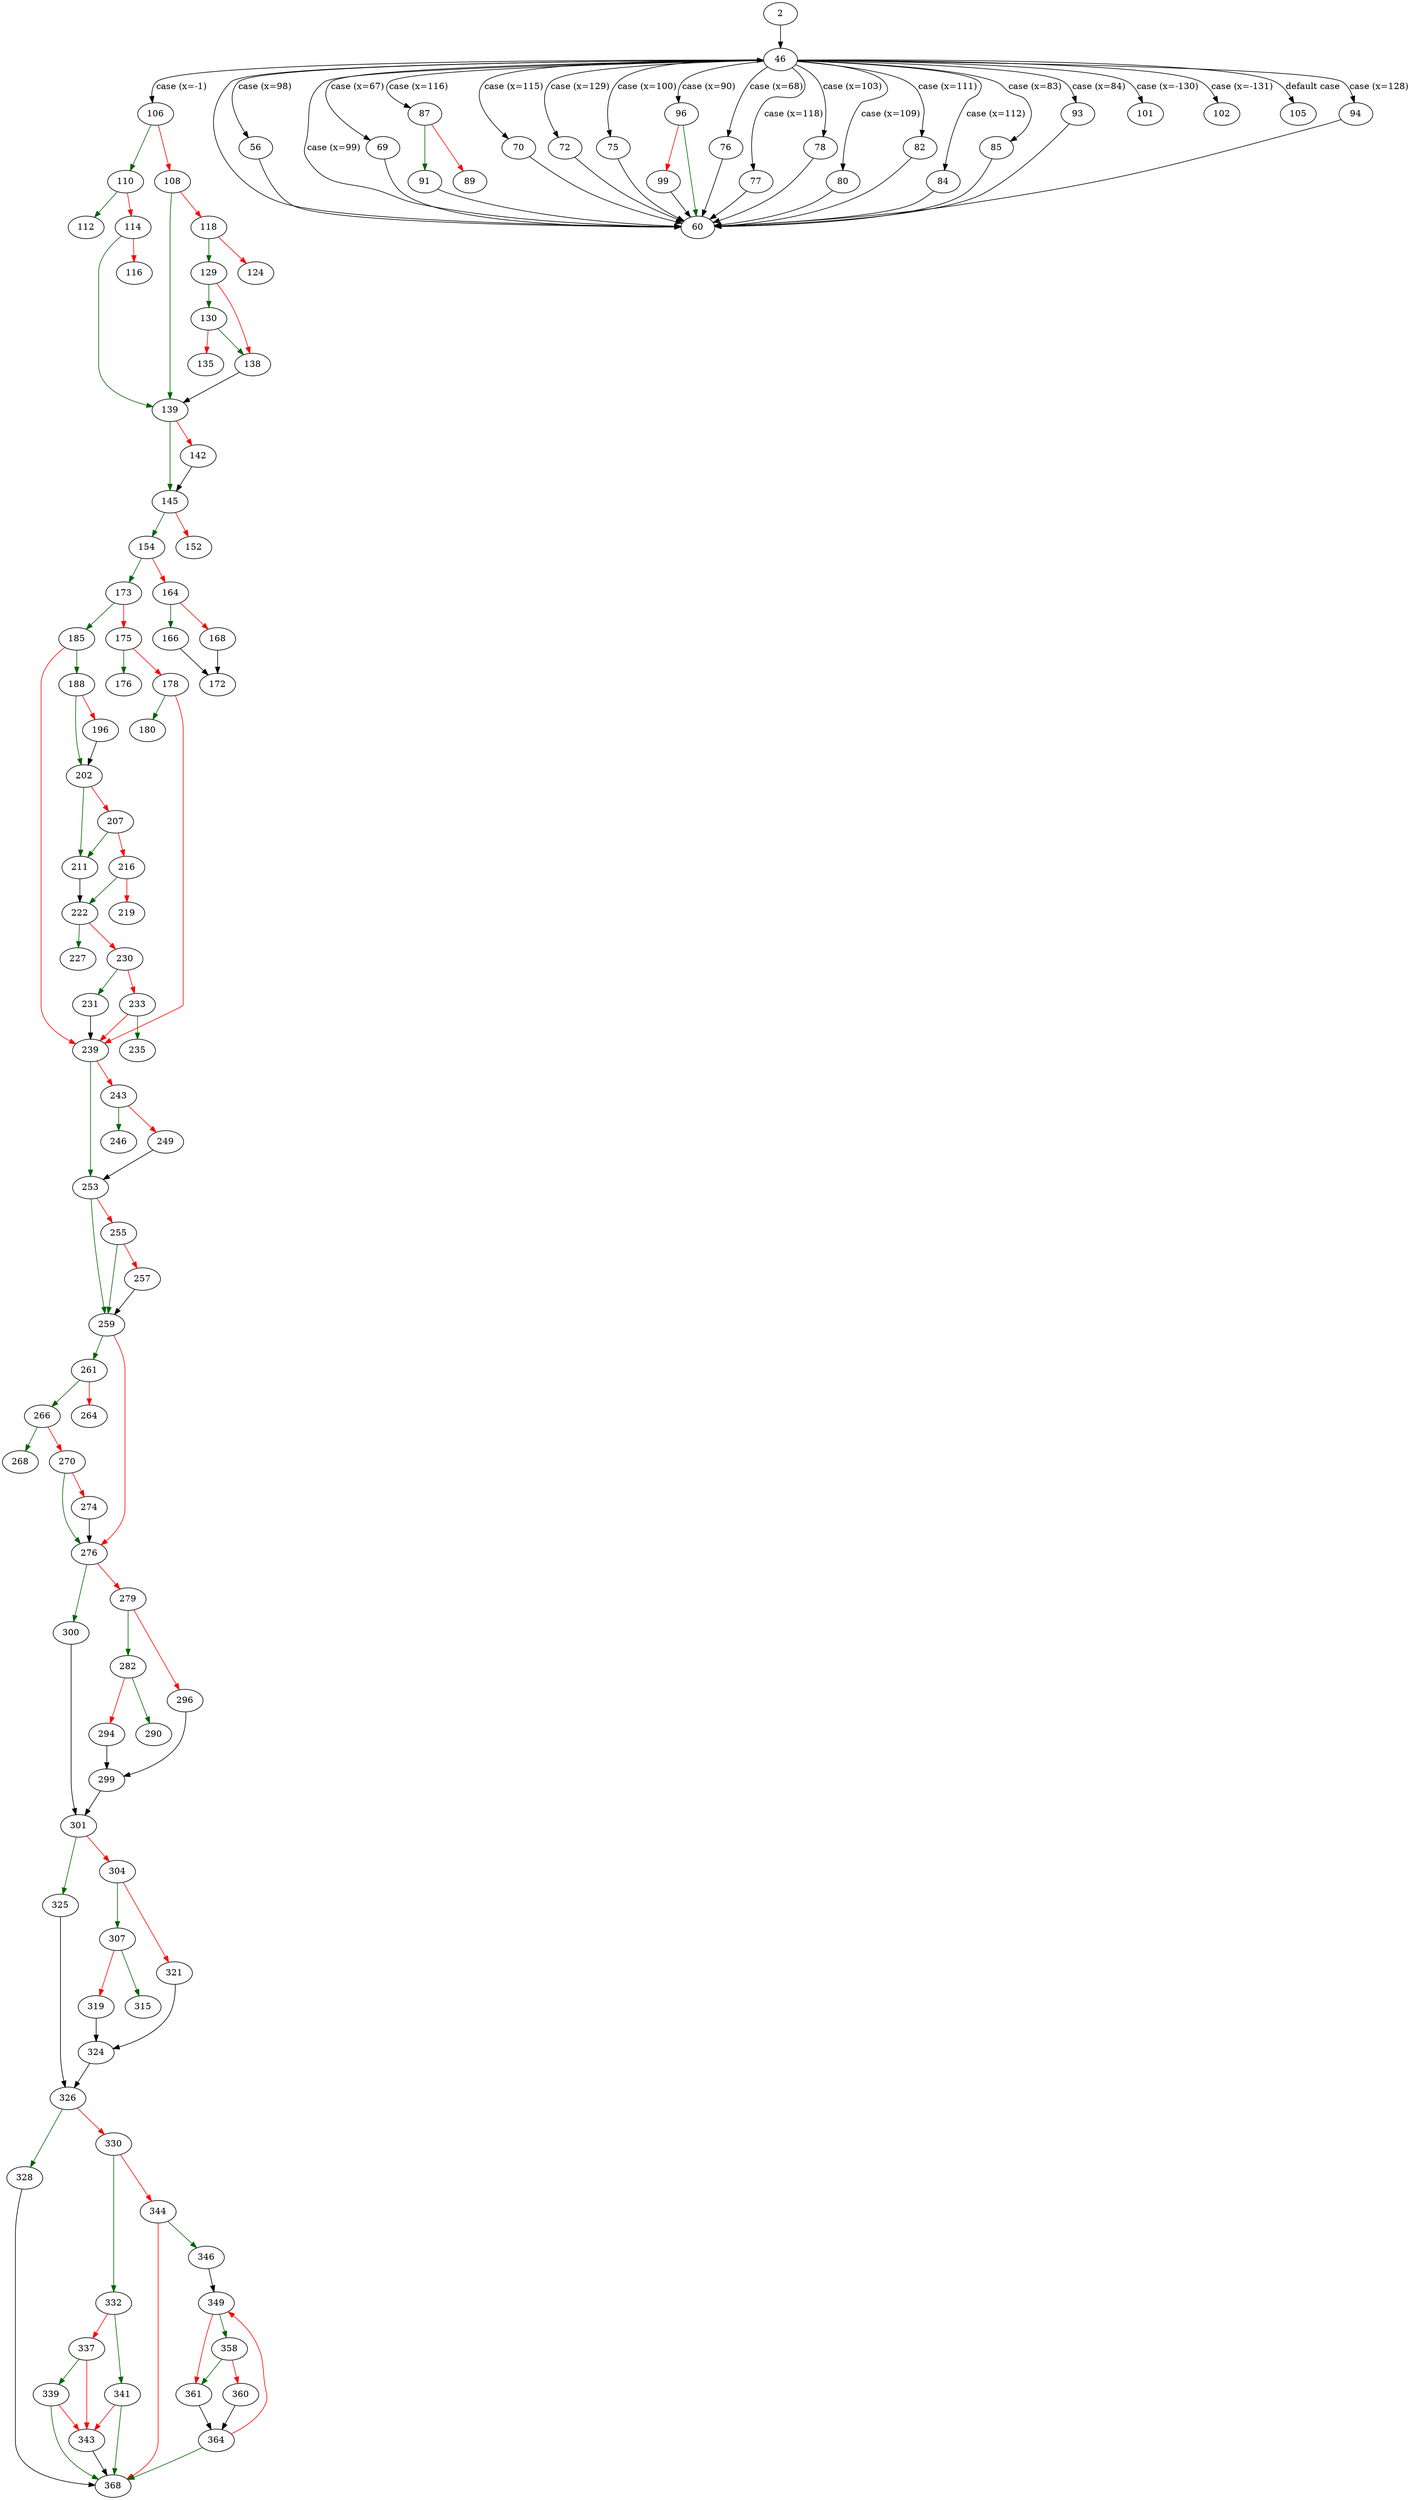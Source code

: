 strict digraph "main" {
	// Node definitions.
	2 [entry=true];
	46;
	106;
	56;
	60;
	69;
	70;
	72;
	75;
	76;
	77;
	78;
	80;
	82;
	84;
	85;
	87;
	93;
	94;
	96;
	101;
	102;
	105;
	91;
	89;
	99;
	110;
	108;
	139;
	118;
	112;
	114;
	116;
	129;
	124;
	130;
	138;
	135;
	145;
	142;
	154;
	152;
	173;
	164;
	166;
	168;
	172;
	185;
	175;
	176;
	178;
	180;
	239;
	188;
	202;
	196;
	211;
	207;
	216;
	222;
	219;
	227;
	230;
	231;
	233;
	235;
	253;
	243;
	246;
	249;
	259;
	255;
	257;
	261;
	276;
	266;
	264;
	268;
	270;
	274;
	300;
	279;
	282;
	296;
	290;
	294;
	299;
	301;
	325;
	304;
	307;
	321;
	315;
	319;
	324;
	326;
	328;
	330;
	368;
	332;
	344;
	341;
	337;
	339;
	343;
	346;
	349;
	358;
	361;
	360;
	364;

	// Edge definitions.
	2 -> 46;
	46 -> 106 [
		cond="case (x=-1)"
		label="case (x=-1)"
	];
	46 -> 56 [
		cond="case (x=98)"
		label="case (x=98)"
	];
	46 -> 60 [
		cond="case (x=99)"
		label="case (x=99)"
	];
	46 -> 69 [
		cond="case (x=67)"
		label="case (x=67)"
	];
	46 -> 70 [
		cond="case (x=115)"
		label="case (x=115)"
	];
	46 -> 72 [
		cond="case (x=129)"
		label="case (x=129)"
	];
	46 -> 75 [
		cond="case (x=100)"
		label="case (x=100)"
	];
	46 -> 76 [
		cond="case (x=68)"
		label="case (x=68)"
	];
	46 -> 77 [
		cond="case (x=118)"
		label="case (x=118)"
	];
	46 -> 78 [
		cond="case (x=103)"
		label="case (x=103)"
	];
	46 -> 80 [
		cond="case (x=109)"
		label="case (x=109)"
	];
	46 -> 82 [
		cond="case (x=111)"
		label="case (x=111)"
	];
	46 -> 84 [
		cond="case (x=112)"
		label="case (x=112)"
	];
	46 -> 85 [
		cond="case (x=83)"
		label="case (x=83)"
	];
	46 -> 87 [
		cond="case (x=116)"
		label="case (x=116)"
	];
	46 -> 93 [
		cond="case (x=84)"
		label="case (x=84)"
	];
	46 -> 94 [
		cond="case (x=128)"
		label="case (x=128)"
	];
	46 -> 96 [
		cond="case (x=90)"
		label="case (x=90)"
	];
	46 -> 101 [
		cond="case (x=-130)"
		label="case (x=-130)"
	];
	46 -> 102 [
		cond="case (x=-131)"
		label="case (x=-131)"
	];
	46 -> 105 [
		cond="default case"
		label="default case"
	];
	106 -> 110 [
		color=darkgreen
		cond=true
	];
	106 -> 108 [
		color=red
		cond=false
	];
	56 -> 60;
	60 -> 46;
	69 -> 60;
	70 -> 60;
	72 -> 60;
	75 -> 60;
	76 -> 60;
	77 -> 60;
	78 -> 60;
	80 -> 60;
	82 -> 60;
	84 -> 60;
	85 -> 60;
	87 -> 91 [
		color=darkgreen
		cond=true
	];
	87 -> 89 [
		color=red
		cond=false
	];
	93 -> 60;
	94 -> 60;
	96 -> 60 [
		color=darkgreen
		cond=true
	];
	96 -> 99 [
		color=red
		cond=false
	];
	91 -> 60;
	99 -> 60;
	110 -> 112 [
		color=darkgreen
		cond=true
	];
	110 -> 114 [
		color=red
		cond=false
	];
	108 -> 139 [
		color=darkgreen
		cond=true
	];
	108 -> 118 [
		color=red
		cond=false
	];
	139 -> 145 [
		color=darkgreen
		cond=true
	];
	139 -> 142 [
		color=red
		cond=false
	];
	118 -> 129 [
		color=darkgreen
		cond=true
	];
	118 -> 124 [
		color=red
		cond=false
	];
	114 -> 139 [
		color=darkgreen
		cond=true
	];
	114 -> 116 [
		color=red
		cond=false
	];
	129 -> 130 [
		color=darkgreen
		cond=true
	];
	129 -> 138 [
		color=red
		cond=false
	];
	130 -> 138 [
		color=darkgreen
		cond=true
	];
	130 -> 135 [
		color=red
		cond=false
	];
	138 -> 139;
	145 -> 154 [
		color=darkgreen
		cond=true
	];
	145 -> 152 [
		color=red
		cond=false
	];
	142 -> 145;
	154 -> 173 [
		color=darkgreen
		cond=true
	];
	154 -> 164 [
		color=red
		cond=false
	];
	173 -> 185 [
		color=darkgreen
		cond=true
	];
	173 -> 175 [
		color=red
		cond=false
	];
	164 -> 166 [
		color=darkgreen
		cond=true
	];
	164 -> 168 [
		color=red
		cond=false
	];
	166 -> 172;
	168 -> 172;
	185 -> 239 [
		color=red
		cond=false
	];
	185 -> 188 [
		color=darkgreen
		cond=true
	];
	175 -> 176 [
		color=darkgreen
		cond=true
	];
	175 -> 178 [
		color=red
		cond=false
	];
	178 -> 180 [
		color=darkgreen
		cond=true
	];
	178 -> 239 [
		color=red
		cond=false
	];
	239 -> 253 [
		color=darkgreen
		cond=true
	];
	239 -> 243 [
		color=red
		cond=false
	];
	188 -> 202 [
		color=darkgreen
		cond=true
	];
	188 -> 196 [
		color=red
		cond=false
	];
	202 -> 211 [
		color=darkgreen
		cond=true
	];
	202 -> 207 [
		color=red
		cond=false
	];
	196 -> 202;
	211 -> 222;
	207 -> 211 [
		color=darkgreen
		cond=true
	];
	207 -> 216 [
		color=red
		cond=false
	];
	216 -> 222 [
		color=darkgreen
		cond=true
	];
	216 -> 219 [
		color=red
		cond=false
	];
	222 -> 227 [
		color=darkgreen
		cond=true
	];
	222 -> 230 [
		color=red
		cond=false
	];
	230 -> 231 [
		color=darkgreen
		cond=true
	];
	230 -> 233 [
		color=red
		cond=false
	];
	231 -> 239;
	233 -> 239 [
		color=red
		cond=false
	];
	233 -> 235 [
		color=darkgreen
		cond=true
	];
	253 -> 259 [
		color=darkgreen
		cond=true
	];
	253 -> 255 [
		color=red
		cond=false
	];
	243 -> 246 [
		color=darkgreen
		cond=true
	];
	243 -> 249 [
		color=red
		cond=false
	];
	249 -> 253;
	259 -> 261 [
		color=darkgreen
		cond=true
	];
	259 -> 276 [
		color=red
		cond=false
	];
	255 -> 259 [
		color=darkgreen
		cond=true
	];
	255 -> 257 [
		color=red
		cond=false
	];
	257 -> 259;
	261 -> 266 [
		color=darkgreen
		cond=true
	];
	261 -> 264 [
		color=red
		cond=false
	];
	276 -> 300 [
		color=darkgreen
		cond=true
	];
	276 -> 279 [
		color=red
		cond=false
	];
	266 -> 268 [
		color=darkgreen
		cond=true
	];
	266 -> 270 [
		color=red
		cond=false
	];
	270 -> 276 [
		color=darkgreen
		cond=true
	];
	270 -> 274 [
		color=red
		cond=false
	];
	274 -> 276;
	300 -> 301;
	279 -> 282 [
		color=darkgreen
		cond=true
	];
	279 -> 296 [
		color=red
		cond=false
	];
	282 -> 290 [
		color=darkgreen
		cond=true
	];
	282 -> 294 [
		color=red
		cond=false
	];
	296 -> 299;
	294 -> 299;
	299 -> 301;
	301 -> 325 [
		color=darkgreen
		cond=true
	];
	301 -> 304 [
		color=red
		cond=false
	];
	325 -> 326;
	304 -> 307 [
		color=darkgreen
		cond=true
	];
	304 -> 321 [
		color=red
		cond=false
	];
	307 -> 315 [
		color=darkgreen
		cond=true
	];
	307 -> 319 [
		color=red
		cond=false
	];
	321 -> 324;
	319 -> 324;
	324 -> 326;
	326 -> 328 [
		color=darkgreen
		cond=true
	];
	326 -> 330 [
		color=red
		cond=false
	];
	328 -> 368;
	330 -> 332 [
		color=darkgreen
		cond=true
	];
	330 -> 344 [
		color=red
		cond=false
	];
	332 -> 341 [
		color=darkgreen
		cond=true
	];
	332 -> 337 [
		color=red
		cond=false
	];
	344 -> 368 [
		color=red
		cond=false
	];
	344 -> 346 [
		color=darkgreen
		cond=true
	];
	341 -> 368 [
		color=darkgreen
		cond=true
	];
	341 -> 343 [
		color=red
		cond=false
	];
	337 -> 339 [
		color=darkgreen
		cond=true
	];
	337 -> 343 [
		color=red
		cond=false
	];
	339 -> 368 [
		color=darkgreen
		cond=true
	];
	339 -> 343 [
		color=red
		cond=false
	];
	343 -> 368;
	346 -> 349;
	349 -> 358 [
		color=darkgreen
		cond=true
	];
	349 -> 361 [
		color=red
		cond=false
	];
	358 -> 361 [
		color=darkgreen
		cond=true
	];
	358 -> 360 [
		color=red
		cond=false
	];
	361 -> 364;
	360 -> 364;
	364 -> 368 [
		color=darkgreen
		cond=true
	];
	364 -> 349 [
		color=red
		cond=false
	];
}